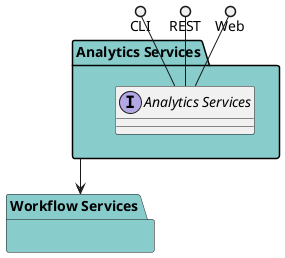 @startuml


package "Workflow Services" #88cccc {
    }


package "Analytics Services" #88cccc {

    interface "Analytics Services" as i {
    
    }
}

CLI ()-- i
REST ()-- i
Web ()-- i

package "Analytics Services" #88cccc {
    
}


    "Analytics Services" --> "Workflow Services"


@enduml

